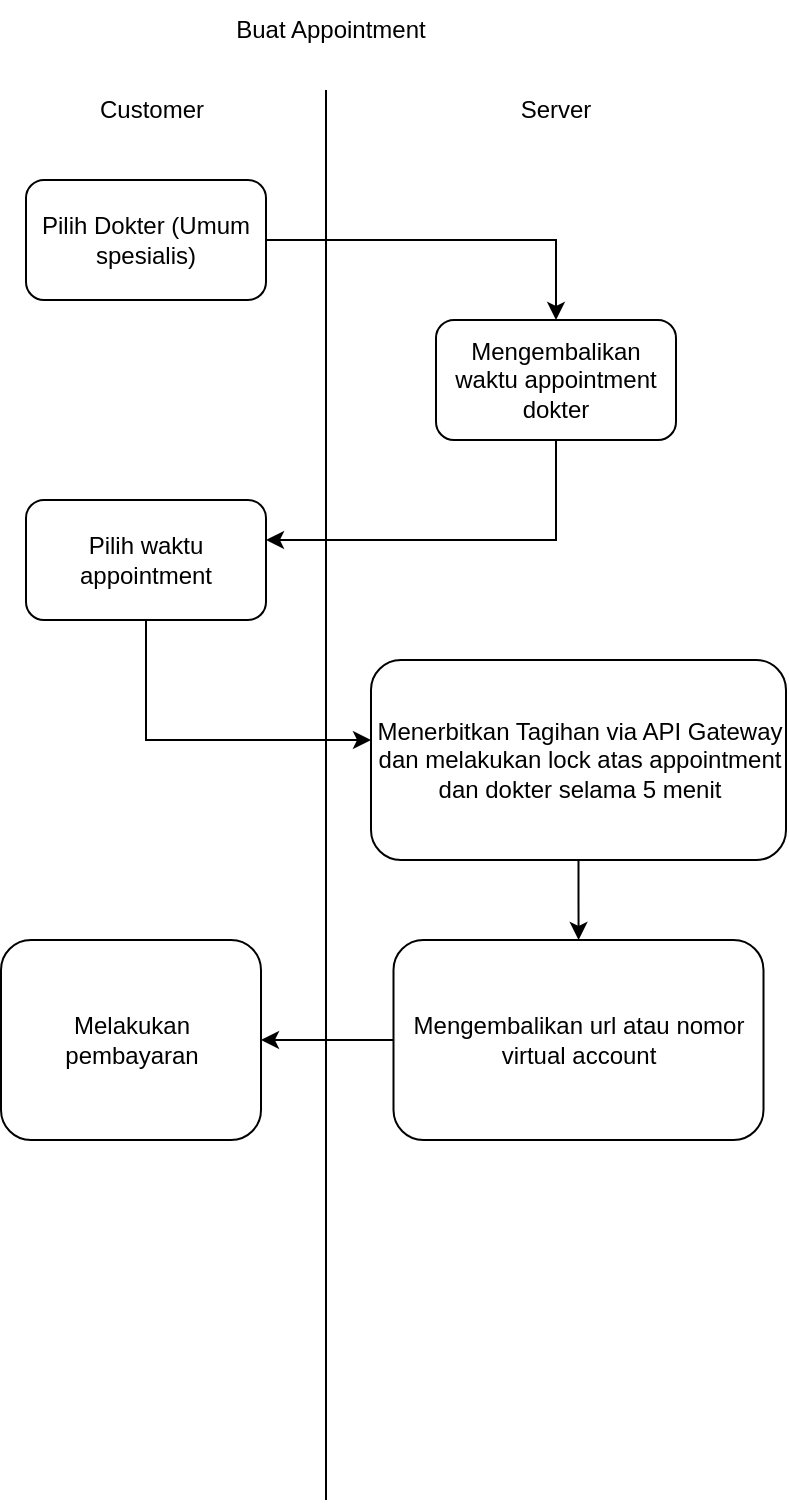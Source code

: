 <mxfile version="28.0.6">
  <diagram name="Page-1" id="g_hoSG60dnSQHAl3ZSL4">
    <mxGraphModel dx="1164" dy="654" grid="1" gridSize="10" guides="1" tooltips="1" connect="1" arrows="1" fold="1" page="1" pageScale="1" pageWidth="850" pageHeight="1100" math="0" shadow="0">
      <root>
        <mxCell id="0" />
        <mxCell id="1" parent="0" />
        <mxCell id="gyM2tLlO4-hLkeZSAbmE-3" value="Buat Appointment" style="text;html=1;align=center;verticalAlign=middle;whiteSpace=wrap;rounded=0;" vertex="1" parent="1">
          <mxGeometry x="340" y="10" width="225" height="30" as="geometry" />
        </mxCell>
        <mxCell id="gyM2tLlO4-hLkeZSAbmE-17" value="" style="edgeStyle=orthogonalEdgeStyle;rounded=0;orthogonalLoop=1;jettySize=auto;html=1;" edge="1" parent="1" source="gyM2tLlO4-hLkeZSAbmE-11" target="gyM2tLlO4-hLkeZSAbmE-16">
          <mxGeometry relative="1" as="geometry" />
        </mxCell>
        <mxCell id="gyM2tLlO4-hLkeZSAbmE-11" value="Pilih Dokter (Umum spesialis)" style="rounded=1;whiteSpace=wrap;html=1;" vertex="1" parent="1">
          <mxGeometry x="300" y="100" width="120" height="60" as="geometry" />
        </mxCell>
        <mxCell id="gyM2tLlO4-hLkeZSAbmE-13" value="" style="endArrow=none;html=1;rounded=0;" edge="1" parent="1">
          <mxGeometry width="50" height="50" relative="1" as="geometry">
            <mxPoint x="450" y="760" as="sourcePoint" />
            <mxPoint x="450" y="55" as="targetPoint" />
          </mxGeometry>
        </mxCell>
        <mxCell id="gyM2tLlO4-hLkeZSAbmE-14" value="Customer" style="text;html=1;align=center;verticalAlign=middle;whiteSpace=wrap;rounded=0;" vertex="1" parent="1">
          <mxGeometry x="287.5" y="50" width="150" height="30" as="geometry" />
        </mxCell>
        <mxCell id="gyM2tLlO4-hLkeZSAbmE-15" value="Server" style="text;html=1;align=center;verticalAlign=middle;whiteSpace=wrap;rounded=0;" vertex="1" parent="1">
          <mxGeometry x="490" y="50" width="150" height="30" as="geometry" />
        </mxCell>
        <mxCell id="gyM2tLlO4-hLkeZSAbmE-19" value="" style="edgeStyle=orthogonalEdgeStyle;rounded=0;orthogonalLoop=1;jettySize=auto;html=1;" edge="1" parent="1" source="gyM2tLlO4-hLkeZSAbmE-16" target="gyM2tLlO4-hLkeZSAbmE-18">
          <mxGeometry relative="1" as="geometry">
            <Array as="points">
              <mxPoint x="565" y="280" />
              <mxPoint x="360" y="280" />
            </Array>
          </mxGeometry>
        </mxCell>
        <mxCell id="gyM2tLlO4-hLkeZSAbmE-16" value="Mengembalikan waktu appointment dokter" style="whiteSpace=wrap;html=1;rounded=1;" vertex="1" parent="1">
          <mxGeometry x="505" y="170" width="120" height="60" as="geometry" />
        </mxCell>
        <mxCell id="gyM2tLlO4-hLkeZSAbmE-21" value="" style="edgeStyle=orthogonalEdgeStyle;rounded=0;orthogonalLoop=1;jettySize=auto;html=1;" edge="1" parent="1" source="gyM2tLlO4-hLkeZSAbmE-18" target="gyM2tLlO4-hLkeZSAbmE-20">
          <mxGeometry relative="1" as="geometry">
            <Array as="points">
              <mxPoint x="360" y="380" />
            </Array>
          </mxGeometry>
        </mxCell>
        <mxCell id="gyM2tLlO4-hLkeZSAbmE-18" value="Pilih waktu appointment" style="whiteSpace=wrap;html=1;rounded=1;" vertex="1" parent="1">
          <mxGeometry x="300" y="260" width="120" height="60" as="geometry" />
        </mxCell>
        <mxCell id="gyM2tLlO4-hLkeZSAbmE-23" value="" style="edgeStyle=orthogonalEdgeStyle;rounded=0;orthogonalLoop=1;jettySize=auto;html=1;" edge="1" parent="1" source="gyM2tLlO4-hLkeZSAbmE-20" target="gyM2tLlO4-hLkeZSAbmE-22">
          <mxGeometry relative="1" as="geometry" />
        </mxCell>
        <mxCell id="gyM2tLlO4-hLkeZSAbmE-20" value="Menerbitkan Tagihan via API Gateway dan melakukan lock atas appointment dan dokter selama 5 menit" style="whiteSpace=wrap;html=1;rounded=1;" vertex="1" parent="1">
          <mxGeometry x="472.5" y="340" width="207.5" height="100" as="geometry" />
        </mxCell>
        <mxCell id="gyM2tLlO4-hLkeZSAbmE-25" value="" style="edgeStyle=orthogonalEdgeStyle;rounded=0;orthogonalLoop=1;jettySize=auto;html=1;" edge="1" parent="1" source="gyM2tLlO4-hLkeZSAbmE-22" target="gyM2tLlO4-hLkeZSAbmE-24">
          <mxGeometry relative="1" as="geometry" />
        </mxCell>
        <mxCell id="gyM2tLlO4-hLkeZSAbmE-22" value="Mengembalikan url atau nomor virtual account" style="whiteSpace=wrap;html=1;rounded=1;" vertex="1" parent="1">
          <mxGeometry x="483.75" y="480" width="185" height="100" as="geometry" />
        </mxCell>
        <mxCell id="gyM2tLlO4-hLkeZSAbmE-24" value="Melakukan pembayaran" style="whiteSpace=wrap;html=1;rounded=1;" vertex="1" parent="1">
          <mxGeometry x="287.5" y="480" width="130" height="100" as="geometry" />
        </mxCell>
      </root>
    </mxGraphModel>
  </diagram>
</mxfile>

